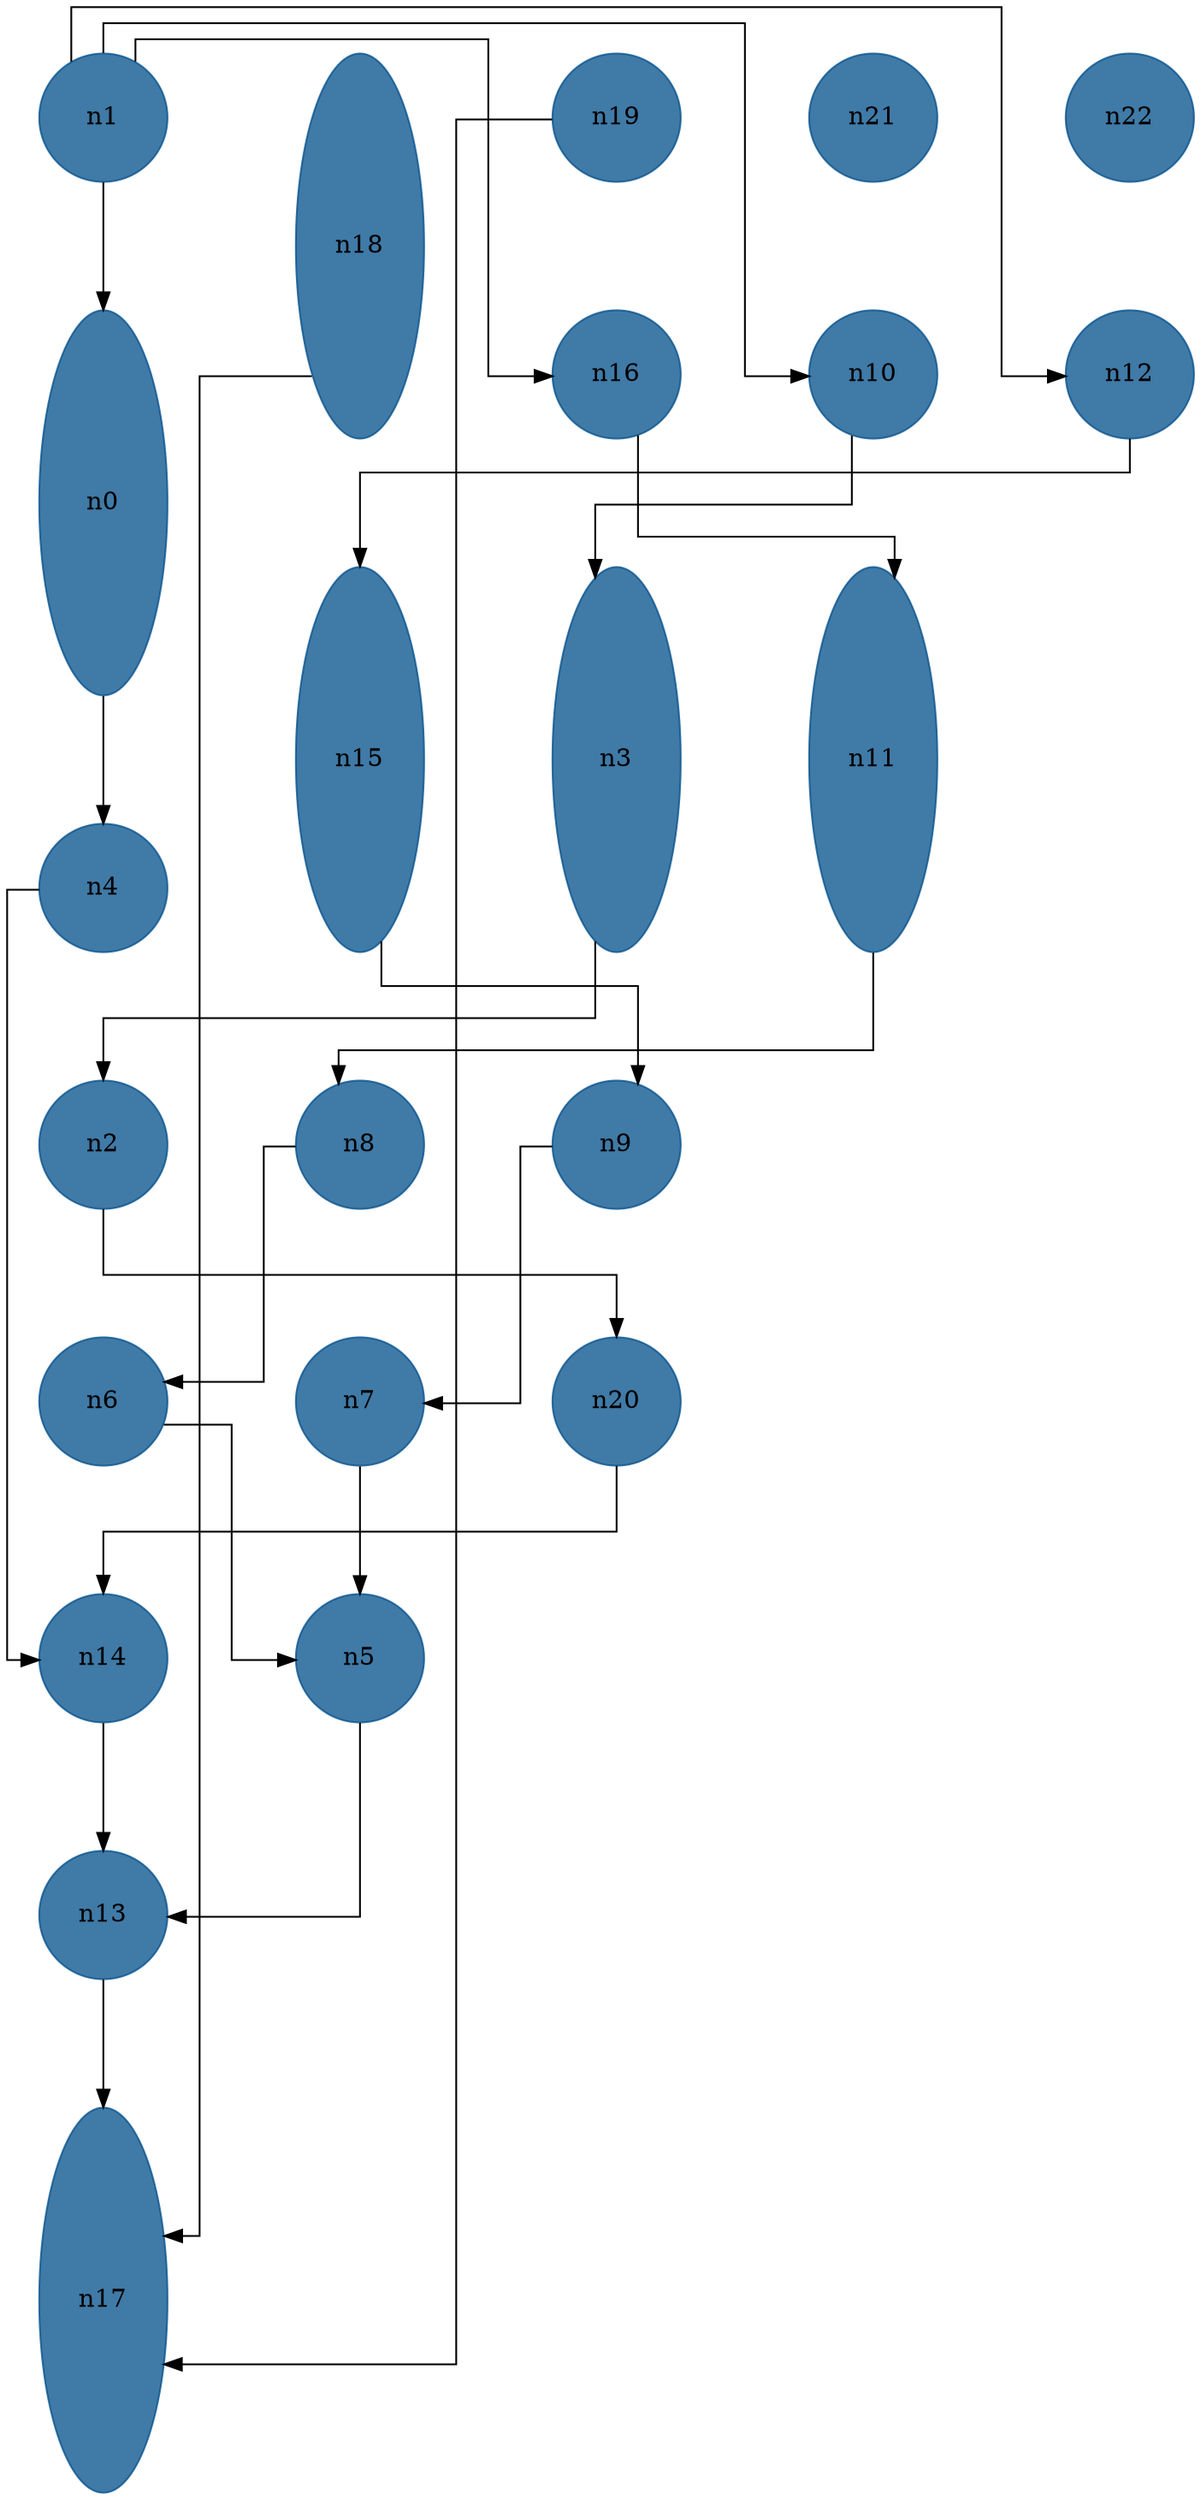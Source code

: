 //do not use DOT to generate pdf use NEATO or FDP
digraph{
layout="neato";
splines="ortho";
n1[shape="ellipse", style="filled", color="#004E8ABF", pos="0,20!", height="1", width="1"];
n1 -> n0;
n1 -> n16;
n1 -> n10;
n1 -> n12;
n18[shape="ellipse", style="filled", color="#004E8ABF", pos="2,19!", height="3", width="1"];
n18 -> n17;
n19[shape="ellipse", style="filled", color="#004E8ABF", pos="4,20!", height="1", width="1"];
n19 -> n17;
n21[shape="ellipse", style="filled", color="#004E8ABF", pos="6,20!", height="1", width="1"];
n22[shape="ellipse", style="filled", color="#004E8ABF", pos="8,20!", height="1", width="1"];
n0[shape="ellipse", style="filled", color="#004E8ABF", pos="0,17!", height="3", width="1"];
n0 -> n4;
n16[shape="ellipse", style="filled", color="#004E8ABF", pos="4,18!", height="1", width="1"];
n16 -> n11;
n10[shape="ellipse", style="filled", color="#004E8ABF", pos="6,18!", height="1", width="1"];
n10 -> n3;
n12[shape="ellipse", style="filled", color="#004E8ABF", pos="8,18!", height="1", width="1"];
n12 -> n15;
n15[shape="ellipse", style="filled", color="#004E8ABF", pos="2,15!", height="3", width="1"];
n15 -> n9;
n3[shape="ellipse", style="filled", color="#004E8ABF", pos="4,15!", height="3", width="1"];
n3 -> n2;
n11[shape="ellipse", style="filled", color="#004E8ABF", pos="6,15!", height="3", width="1"];
n11 -> n8;
n4[shape="ellipse", style="filled", color="#004E8ABF", pos="0,14!", height="1", width="1"];
n4 -> n14;
n2[shape="ellipse", style="filled", color="#004E8ABF", pos="0,12!", height="1", width="1"];
n2 -> n20;
n8[shape="ellipse", style="filled", color="#004E8ABF", pos="2,12!", height="1", width="1"];
n8 -> n6;
n9[shape="ellipse", style="filled", color="#004E8ABF", pos="4,12!", height="1", width="1"];
n9 -> n7;
n6[shape="ellipse", style="filled", color="#004E8ABF", pos="0,10!", height="1", width="1"];
n6 -> n5;
n7[shape="ellipse", style="filled", color="#004E8ABF", pos="2,10!", height="1", width="1"];
n7 -> n5;
n20[shape="ellipse", style="filled", color="#004E8ABF", pos="4,10!", height="1", width="1"];
n20 -> n14;
n14[shape="ellipse", style="filled", color="#004E8ABF", pos="0,8!", height="1", width="1"];
n14 -> n13;
n5[shape="ellipse", style="filled", color="#004E8ABF", pos="2,8!", height="1", width="1"];
n5 -> n13;
n13[shape="ellipse", style="filled", color="#004E8ABF", pos="0,6!", height="1", width="1"];
n13 -> n17;
n17[shape="ellipse", style="filled", color="#004E8ABF", pos="0,3!", height="3", width="1"];
}